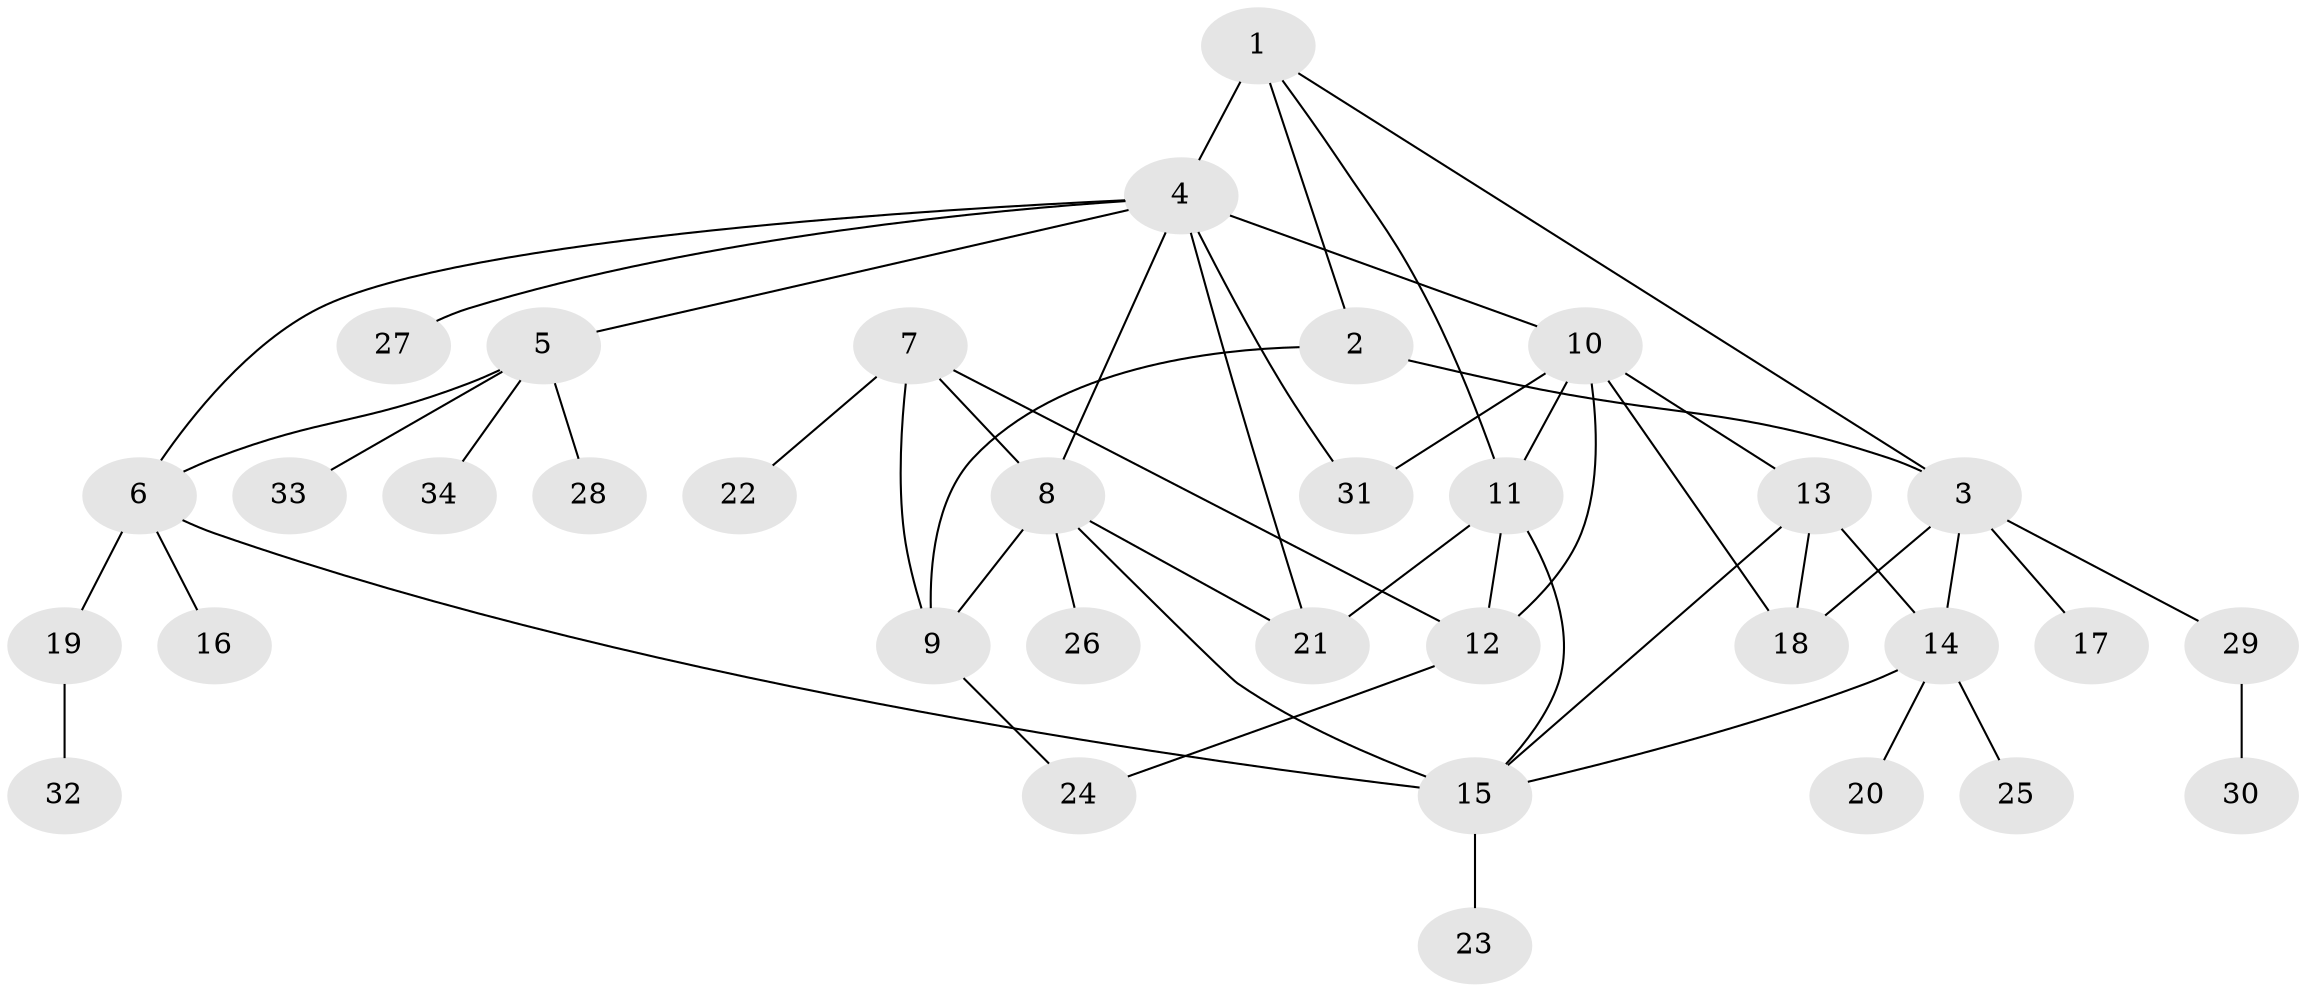 // original degree distribution, {4: 0.014705882352941176, 3: 0.10294117647058823, 7: 0.029411764705882353, 11: 0.014705882352941176, 6: 0.058823529411764705, 5: 0.029411764705882353, 8: 0.029411764705882353, 9: 0.014705882352941176, 1: 0.5147058823529411, 2: 0.19117647058823528}
// Generated by graph-tools (version 1.1) at 2025/37/03/09/25 02:37:14]
// undirected, 34 vertices, 51 edges
graph export_dot {
graph [start="1"]
  node [color=gray90,style=filled];
  1;
  2;
  3;
  4;
  5;
  6;
  7;
  8;
  9;
  10;
  11;
  12;
  13;
  14;
  15;
  16;
  17;
  18;
  19;
  20;
  21;
  22;
  23;
  24;
  25;
  26;
  27;
  28;
  29;
  30;
  31;
  32;
  33;
  34;
  1 -- 2 [weight=1.0];
  1 -- 3 [weight=1.0];
  1 -- 4 [weight=3.0];
  1 -- 11 [weight=1.0];
  2 -- 3 [weight=1.0];
  2 -- 9 [weight=3.0];
  3 -- 14 [weight=1.0];
  3 -- 17 [weight=1.0];
  3 -- 18 [weight=1.0];
  3 -- 29 [weight=1.0];
  4 -- 5 [weight=1.0];
  4 -- 6 [weight=1.0];
  4 -- 8 [weight=1.0];
  4 -- 10 [weight=1.0];
  4 -- 21 [weight=1.0];
  4 -- 27 [weight=1.0];
  4 -- 31 [weight=1.0];
  5 -- 6 [weight=1.0];
  5 -- 28 [weight=1.0];
  5 -- 33 [weight=1.0];
  5 -- 34 [weight=1.0];
  6 -- 15 [weight=1.0];
  6 -- 16 [weight=1.0];
  6 -- 19 [weight=1.0];
  7 -- 8 [weight=1.0];
  7 -- 9 [weight=1.0];
  7 -- 12 [weight=1.0];
  7 -- 22 [weight=1.0];
  8 -- 9 [weight=1.0];
  8 -- 15 [weight=2.0];
  8 -- 21 [weight=1.0];
  8 -- 26 [weight=1.0];
  9 -- 24 [weight=1.0];
  10 -- 11 [weight=1.0];
  10 -- 12 [weight=1.0];
  10 -- 13 [weight=1.0];
  10 -- 18 [weight=1.0];
  10 -- 31 [weight=2.0];
  11 -- 12 [weight=5.0];
  11 -- 15 [weight=1.0];
  11 -- 21 [weight=1.0];
  12 -- 24 [weight=1.0];
  13 -- 14 [weight=1.0];
  13 -- 15 [weight=1.0];
  13 -- 18 [weight=1.0];
  14 -- 15 [weight=1.0];
  14 -- 20 [weight=1.0];
  14 -- 25 [weight=1.0];
  15 -- 23 [weight=1.0];
  19 -- 32 [weight=1.0];
  29 -- 30 [weight=1.0];
}
